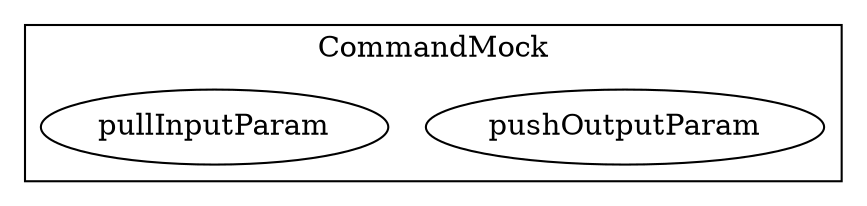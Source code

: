 strict digraph {
subgraph cluster_42038_CommandMock {
label = "CommandMock"
"42038_pushOutputParam" [label="pushOutputParam"]
"42038_pullInputParam" [label="pullInputParam"]
}subgraph cluster_solidity {
label = "[Solidity]"
}
}
